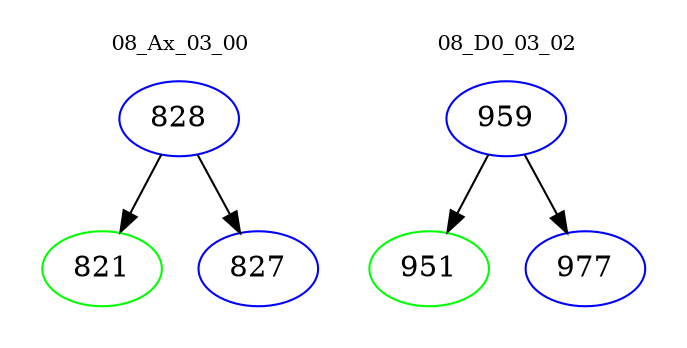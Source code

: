 digraph{
subgraph cluster_0 {
color = white
label = "08_Ax_03_00";
fontsize=10;
T0_828 [label="828", color="blue"]
T0_828 -> T0_821 [color="black"]
T0_821 [label="821", color="green"]
T0_828 -> T0_827 [color="black"]
T0_827 [label="827", color="blue"]
}
subgraph cluster_1 {
color = white
label = "08_D0_03_02";
fontsize=10;
T1_959 [label="959", color="blue"]
T1_959 -> T1_951 [color="black"]
T1_951 [label="951", color="green"]
T1_959 -> T1_977 [color="black"]
T1_977 [label="977", color="blue"]
}
}
